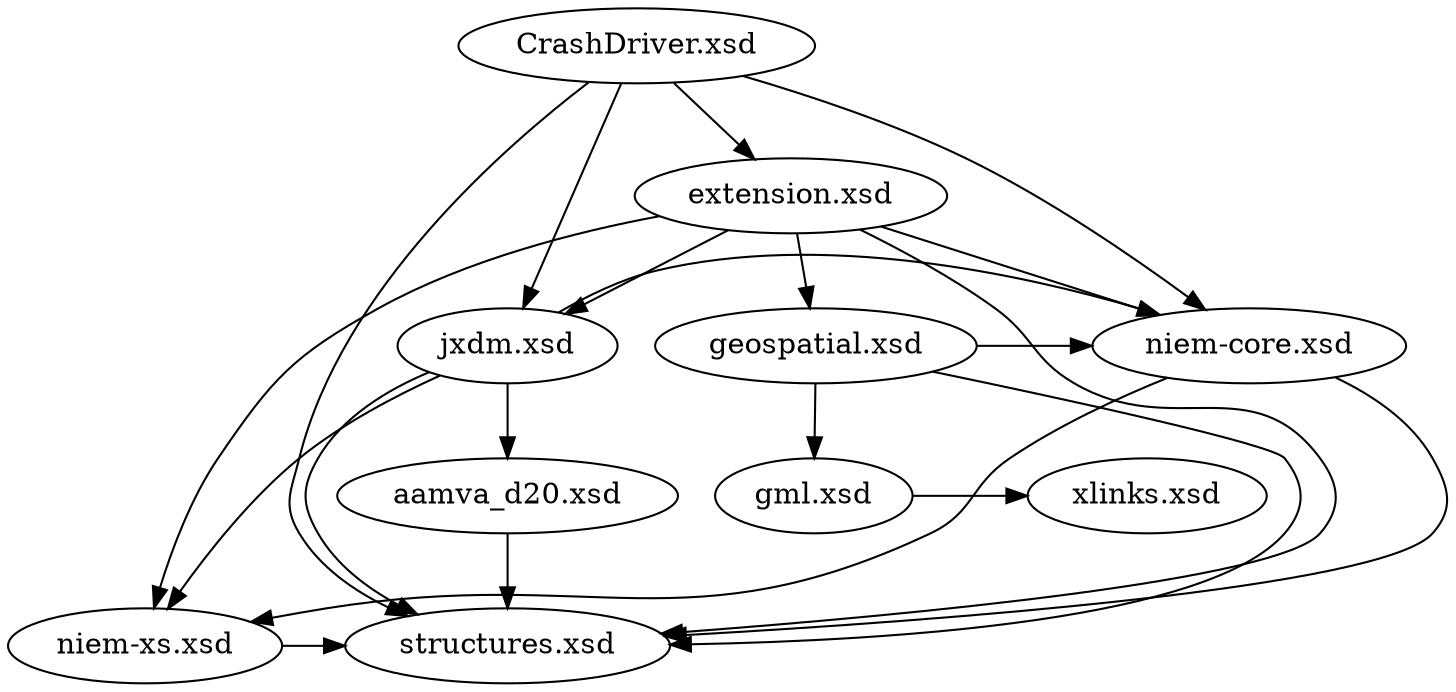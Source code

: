 digraph schemas {

	// layouts
    // layout="circo";
    layout="dot";
    
    // layout="fdp";
    // layout="neato";
    // layout="osage";
    // layout="patchwork";
    // layout="sfdp";
    // layout="twopi";

	// extension

	CrashDriver [label="CrashDriver.xsd"];
		CrashDriver -> niem_core;
		CrashDriver -> jxdm;
		CrashDriver -> extension;
		CrashDriver -> structures;

	extension [label="extension.xsd"];
		extension -> niem_core;
		extension -> jxdm;
		extension -> geospatial;
		extension -> niem_xs;
		extension -> structures;

	// external
	gml [label="gml.xsd"];
		gml -> xlinks;
	xlinks [label="xlinks.xsd"];


	structures [label="structures.xsd"];


	// core

	niem_core [label="niem-core.xsd"];
		niem_core -> niem_xs;
		niem_core -> structures;

	// domains
	jxdm [label="jxdm.xsd"];
		jxdm -> aamva_d20;
		jxdm -> niem_core;
		jxdm -> niem_xs;
		jxdm -> structures;

	// codes

	aamva_d20 [label="aamva_d20.xsd"];
		aamva_d20 -> structures;

	// adapters

	geospatial [label="geospatial.xsd"];
		geospatial -> niem_core;
		geospatial -> structures;
		geospatial -> gml;

	niem_xs [label="niem-xs.xsd"];
		niem_xs -> structures;

	// ========================

{ rank="source" CrashDriver }
{ rank="same" extension }
{ rank="same" niem_core, geospatial, jxdm }
{ rank="same" aamva_d20 }
{ rank="same" gml, xlinks }
{ rank="same" structures, niem_xs }

}